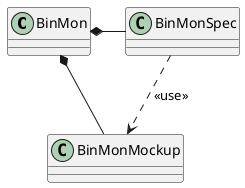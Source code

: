 @startuml
'https://plantuml.com/class-diagram

BinMon *- BinMonSpec
BinMonSpec ..> BinMonMockup : <<use>>
BinMon *- BinMonMockup

@enduml
